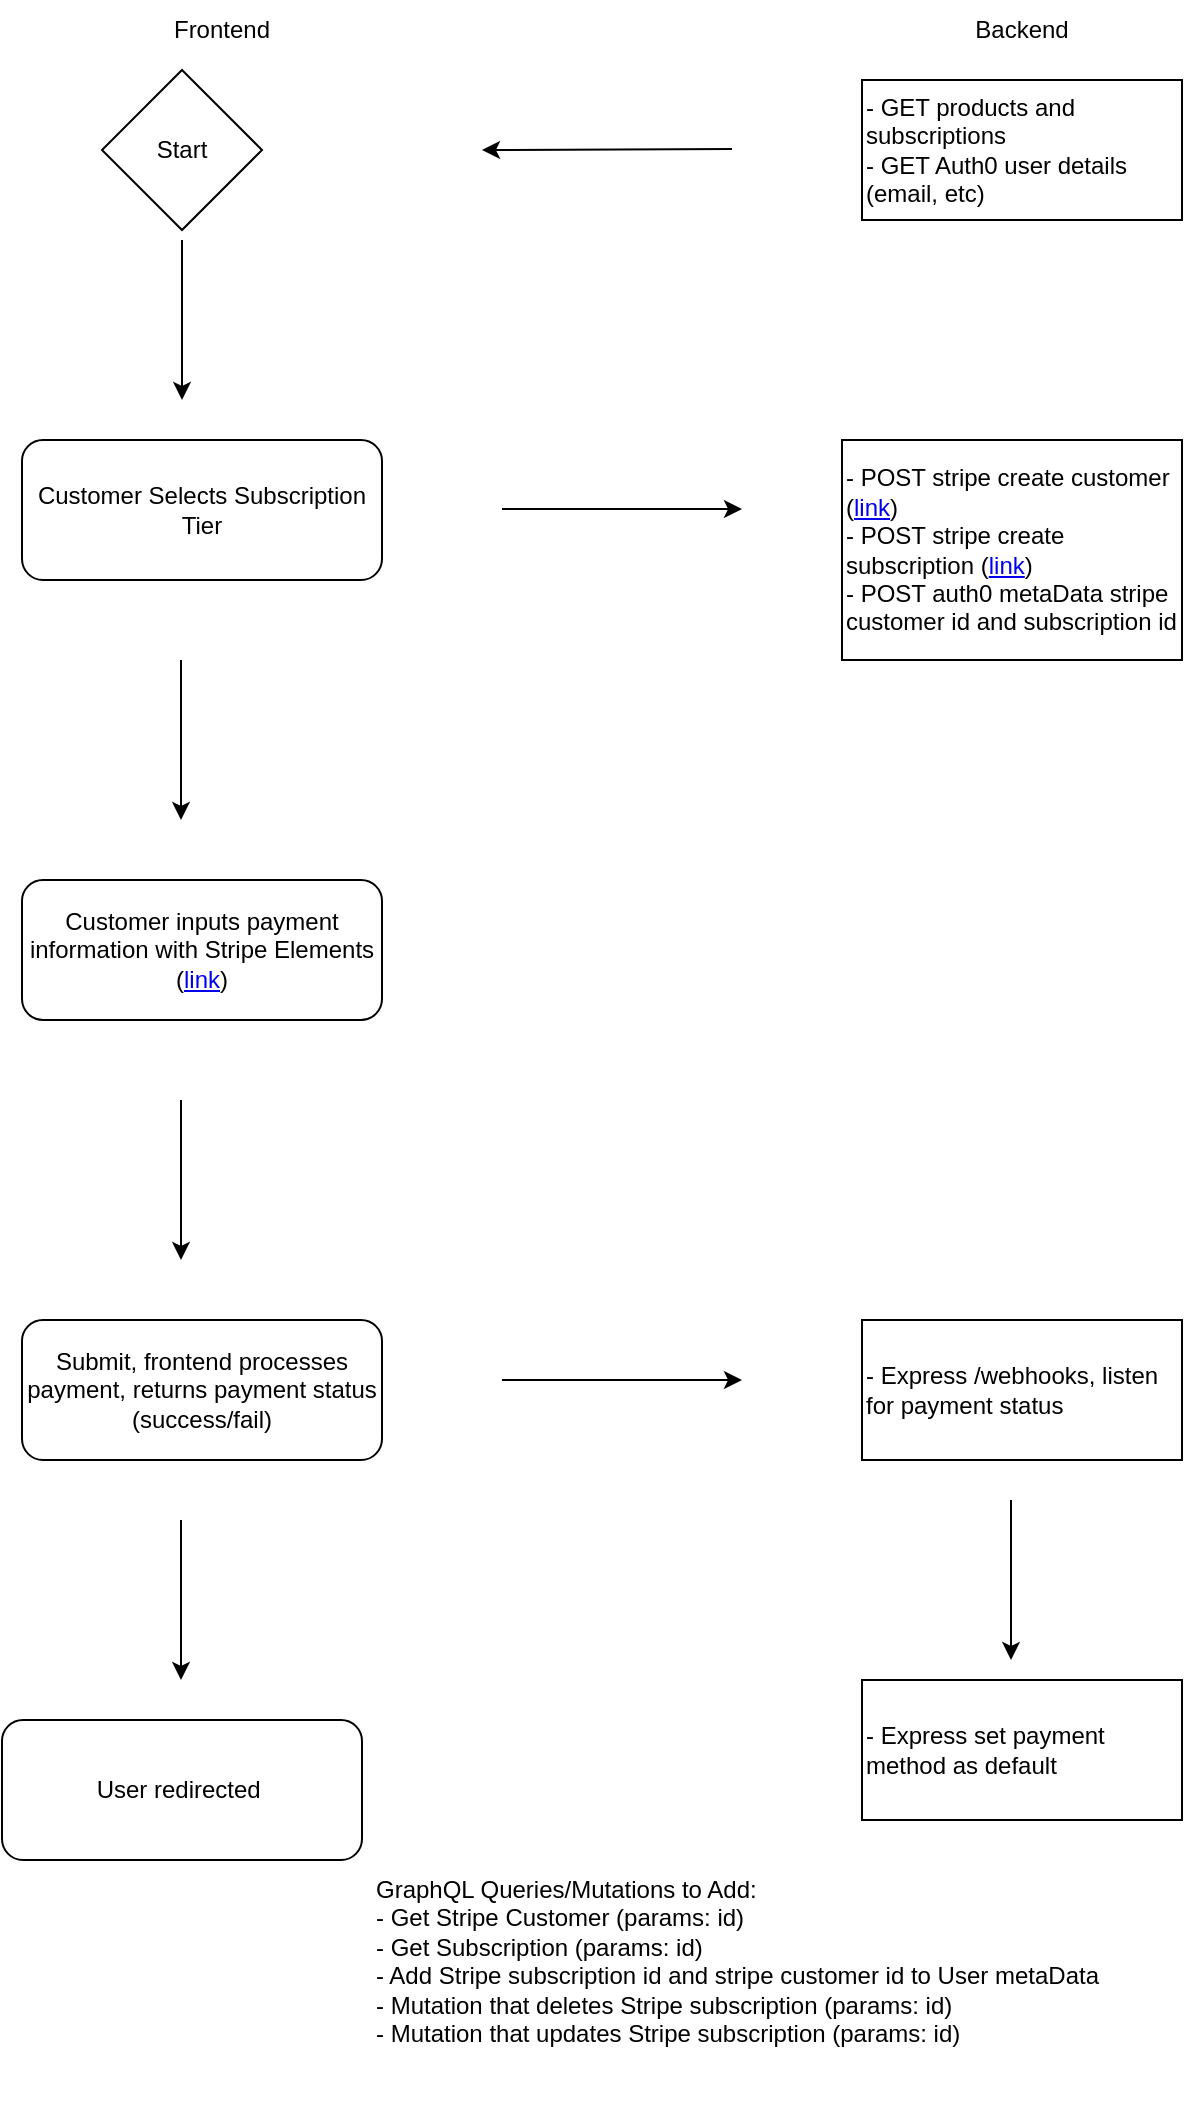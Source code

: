 <mxfile version="15.6.8" type="github">
  <diagram id="k9Tgjp4dmYxLEBInx6mJ" name="Page-1">
    <mxGraphModel dx="1222" dy="1128" grid="1" gridSize="10" guides="1" tooltips="1" connect="1" arrows="1" fold="1" page="1" pageScale="1" pageWidth="850" pageHeight="1100" math="0" shadow="0">
      <root>
        <mxCell id="0" />
        <mxCell id="1" parent="0" />
        <mxCell id="89d_ULkY5AayZMforbNU-1" value="Customer Selects Subscription Tier" style="rounded=1;whiteSpace=wrap;html=1;" vertex="1" parent="1">
          <mxGeometry x="60" y="230" width="180" height="70" as="geometry" />
        </mxCell>
        <mxCell id="89d_ULkY5AayZMforbNU-2" value="" style="endArrow=classic;html=1;rounded=0;" edge="1" parent="1">
          <mxGeometry width="50" height="50" relative="1" as="geometry">
            <mxPoint x="140" y="130" as="sourcePoint" />
            <mxPoint x="140" y="210" as="targetPoint" />
          </mxGeometry>
        </mxCell>
        <mxCell id="89d_ULkY5AayZMforbNU-3" value="Frontend" style="text;html=1;strokeColor=none;fillColor=none;align=center;verticalAlign=middle;whiteSpace=wrap;rounded=0;" vertex="1" parent="1">
          <mxGeometry x="130" y="10" width="60" height="30" as="geometry" />
        </mxCell>
        <mxCell id="89d_ULkY5AayZMforbNU-4" value="Backend" style="text;html=1;strokeColor=none;fillColor=none;align=center;verticalAlign=middle;whiteSpace=wrap;rounded=0;" vertex="1" parent="1">
          <mxGeometry x="530" y="10" width="60" height="30" as="geometry" />
        </mxCell>
        <mxCell id="89d_ULkY5AayZMforbNU-5" value="- GET products and subscriptions&lt;br&gt;- GET Auth0 user details (email, etc)" style="rounded=0;whiteSpace=wrap;html=1;align=left;" vertex="1" parent="1">
          <mxGeometry x="480" y="50" width="160" height="70" as="geometry" />
        </mxCell>
        <mxCell id="89d_ULkY5AayZMforbNU-9" value="Start" style="rhombus;whiteSpace=wrap;html=1;" vertex="1" parent="1">
          <mxGeometry x="100" y="45" width="80" height="80" as="geometry" />
        </mxCell>
        <mxCell id="89d_ULkY5AayZMforbNU-11" value="- POST stripe create customer (&lt;span style=&quot;text-align: center&quot;&gt;&lt;a href=&quot;https://stripe.com/docs/api/customers&quot;&gt;link&lt;/a&gt;)&lt;/span&gt;&lt;br&gt;- POST stripe create subscription (&lt;a href=&quot;https://stripe.com/docs/api/subscriptions/object&quot;&gt;link&lt;/a&gt;)&lt;br&gt;- POST auth0 metaData stripe customer id and subscription id" style="rounded=0;whiteSpace=wrap;html=1;align=left;" vertex="1" parent="1">
          <mxGeometry x="470" y="230" width="170" height="110" as="geometry" />
        </mxCell>
        <mxCell id="89d_ULkY5AayZMforbNU-18" value="" style="endArrow=classic;html=1;rounded=0;" edge="1" parent="1">
          <mxGeometry width="50" height="50" relative="1" as="geometry">
            <mxPoint x="139.5" y="340" as="sourcePoint" />
            <mxPoint x="139.5" y="420" as="targetPoint" />
          </mxGeometry>
        </mxCell>
        <mxCell id="89d_ULkY5AayZMforbNU-19" value="Customer inputs payment information with Stripe Elements (&lt;a href=&quot;https://stripe.com/docs/payments/elements&quot;&gt;link&lt;/a&gt;)" style="rounded=1;whiteSpace=wrap;html=1;" vertex="1" parent="1">
          <mxGeometry x="60" y="450" width="180" height="70" as="geometry" />
        </mxCell>
        <mxCell id="89d_ULkY5AayZMforbNU-20" value="" style="endArrow=classic;html=1;rounded=0;" edge="1" parent="1">
          <mxGeometry width="50" height="50" relative="1" as="geometry">
            <mxPoint x="139.5" y="560" as="sourcePoint" />
            <mxPoint x="139.5" y="640" as="targetPoint" />
          </mxGeometry>
        </mxCell>
        <mxCell id="89d_ULkY5AayZMforbNU-21" value="Submit, frontend processes payment, returns payment status (success/fail)" style="rounded=1;whiteSpace=wrap;html=1;" vertex="1" parent="1">
          <mxGeometry x="60" y="670" width="180" height="70" as="geometry" />
        </mxCell>
        <mxCell id="89d_ULkY5AayZMforbNU-24" value="" style="endArrow=classic;html=1;rounded=0;" edge="1" parent="1">
          <mxGeometry width="50" height="50" relative="1" as="geometry">
            <mxPoint x="139.5" y="770" as="sourcePoint" />
            <mxPoint x="139.5" y="850" as="targetPoint" />
          </mxGeometry>
        </mxCell>
        <mxCell id="89d_ULkY5AayZMforbNU-25" value="User redirected&amp;nbsp;" style="rounded=1;whiteSpace=wrap;html=1;" vertex="1" parent="1">
          <mxGeometry x="50" y="870" width="180" height="70" as="geometry" />
        </mxCell>
        <mxCell id="89d_ULkY5AayZMforbNU-28" value="&lt;div&gt;&lt;span&gt;GraphQL Queries/Mutations to Add:&lt;/span&gt;&lt;/div&gt;&lt;div&gt;&lt;span&gt;- Get Stripe Customer (params: id)&lt;/span&gt;&lt;/div&gt;&lt;div&gt;&lt;span&gt;- Get Subscription (params: id)&lt;/span&gt;&lt;/div&gt;&lt;div&gt;&lt;span&gt;- Add Stripe subscription id and stripe customer id to User metaData&lt;/span&gt;&lt;/div&gt;&lt;div&gt;&lt;span&gt;- Mutation that deletes Stripe subscription&amp;nbsp;(params: id)&lt;br&gt;- Mutation that updates Stripe subscription (params: id)&lt;/span&gt;&lt;/div&gt;&lt;div&gt;&lt;span&gt;&lt;br&gt;&lt;br&gt;&lt;/span&gt;&lt;/div&gt;" style="text;html=1;strokeColor=none;fillColor=none;align=left;verticalAlign=middle;whiteSpace=wrap;rounded=0;" vertex="1" parent="1">
          <mxGeometry x="235" y="950" width="400" height="110" as="geometry" />
        </mxCell>
        <mxCell id="89d_ULkY5AayZMforbNU-30" value="- Express /webhooks, listen for payment status" style="rounded=0;whiteSpace=wrap;html=1;align=left;" vertex="1" parent="1">
          <mxGeometry x="480" y="670" width="160" height="70" as="geometry" />
        </mxCell>
        <mxCell id="89d_ULkY5AayZMforbNU-31" value="" style="endArrow=classic;html=1;rounded=0;" edge="1" parent="1">
          <mxGeometry width="50" height="50" relative="1" as="geometry">
            <mxPoint x="300" y="700" as="sourcePoint" />
            <mxPoint x="420" y="700" as="targetPoint" />
          </mxGeometry>
        </mxCell>
        <mxCell id="89d_ULkY5AayZMforbNU-32" value="" style="endArrow=classic;html=1;rounded=0;" edge="1" parent="1">
          <mxGeometry width="50" height="50" relative="1" as="geometry">
            <mxPoint x="554.5" y="760" as="sourcePoint" />
            <mxPoint x="554.5" y="840" as="targetPoint" />
          </mxGeometry>
        </mxCell>
        <mxCell id="89d_ULkY5AayZMforbNU-33" value="- Express set payment method as default" style="rounded=0;whiteSpace=wrap;html=1;align=left;" vertex="1" parent="1">
          <mxGeometry x="480" y="850" width="160" height="70" as="geometry" />
        </mxCell>
        <mxCell id="89d_ULkY5AayZMforbNU-35" value="" style="endArrow=classic;html=1;rounded=0;" edge="1" parent="1">
          <mxGeometry width="50" height="50" relative="1" as="geometry">
            <mxPoint x="300" y="264.5" as="sourcePoint" />
            <mxPoint x="420" y="264.5" as="targetPoint" />
          </mxGeometry>
        </mxCell>
        <mxCell id="89d_ULkY5AayZMforbNU-36" value="" style="endArrow=classic;html=1;rounded=0;" edge="1" parent="1">
          <mxGeometry width="50" height="50" relative="1" as="geometry">
            <mxPoint x="415" y="84.5" as="sourcePoint" />
            <mxPoint x="290" y="85" as="targetPoint" />
          </mxGeometry>
        </mxCell>
      </root>
    </mxGraphModel>
  </diagram>
</mxfile>
